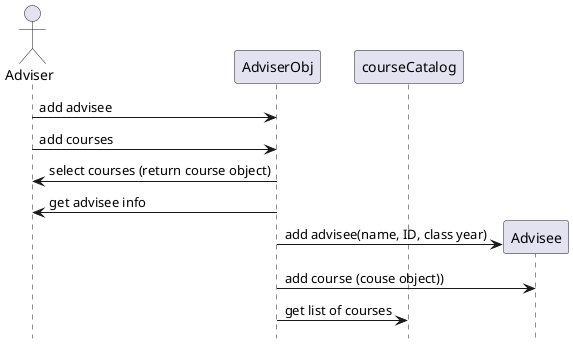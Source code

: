 @startuml
'https://plantuml.com/sequence-diagram
hide footbox
actor Adviser as Adviser
participant AdviserObj as AdviserObj
participant courseCatalog as courseCatalog

Adviser -> AdviserObj: add advisee
Adviser -> AdviserObj: add courses
AdviserObj-> Adviser: select courses (return course object)
AdviserObj-> Adviser: get advisee info
AdviserObj -> Advisee **: add advisee(name, ID, class year)
AdviserObj-> Advisee: add course (couse object))
AdviserObj-> courseCatalog: get list of courses


@enduml